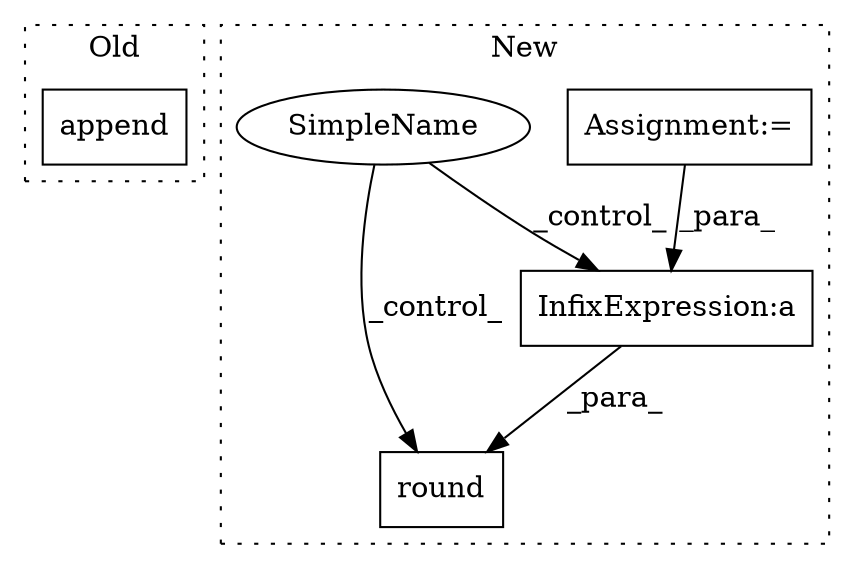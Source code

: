 digraph G {
subgraph cluster0 {
1 [label="append" a="32" s="9064,9120" l="7,1" shape="box"];
label = "Old";
style="dotted";
}
subgraph cluster1 {
2 [label="round" a="32" s="9751,9781" l="6,1" shape="box"];
3 [label="InfixExpression:a" a="27" s="9766" l="3" shape="box"];
4 [label="Assignment:=" a="7" s="9564" l="1" shape="box"];
5 [label="SimpleName" a="42" s="9694" l="10" shape="ellipse"];
label = "New";
style="dotted";
}
3 -> 2 [label="_para_"];
4 -> 3 [label="_para_"];
5 -> 3 [label="_control_"];
5 -> 2 [label="_control_"];
}